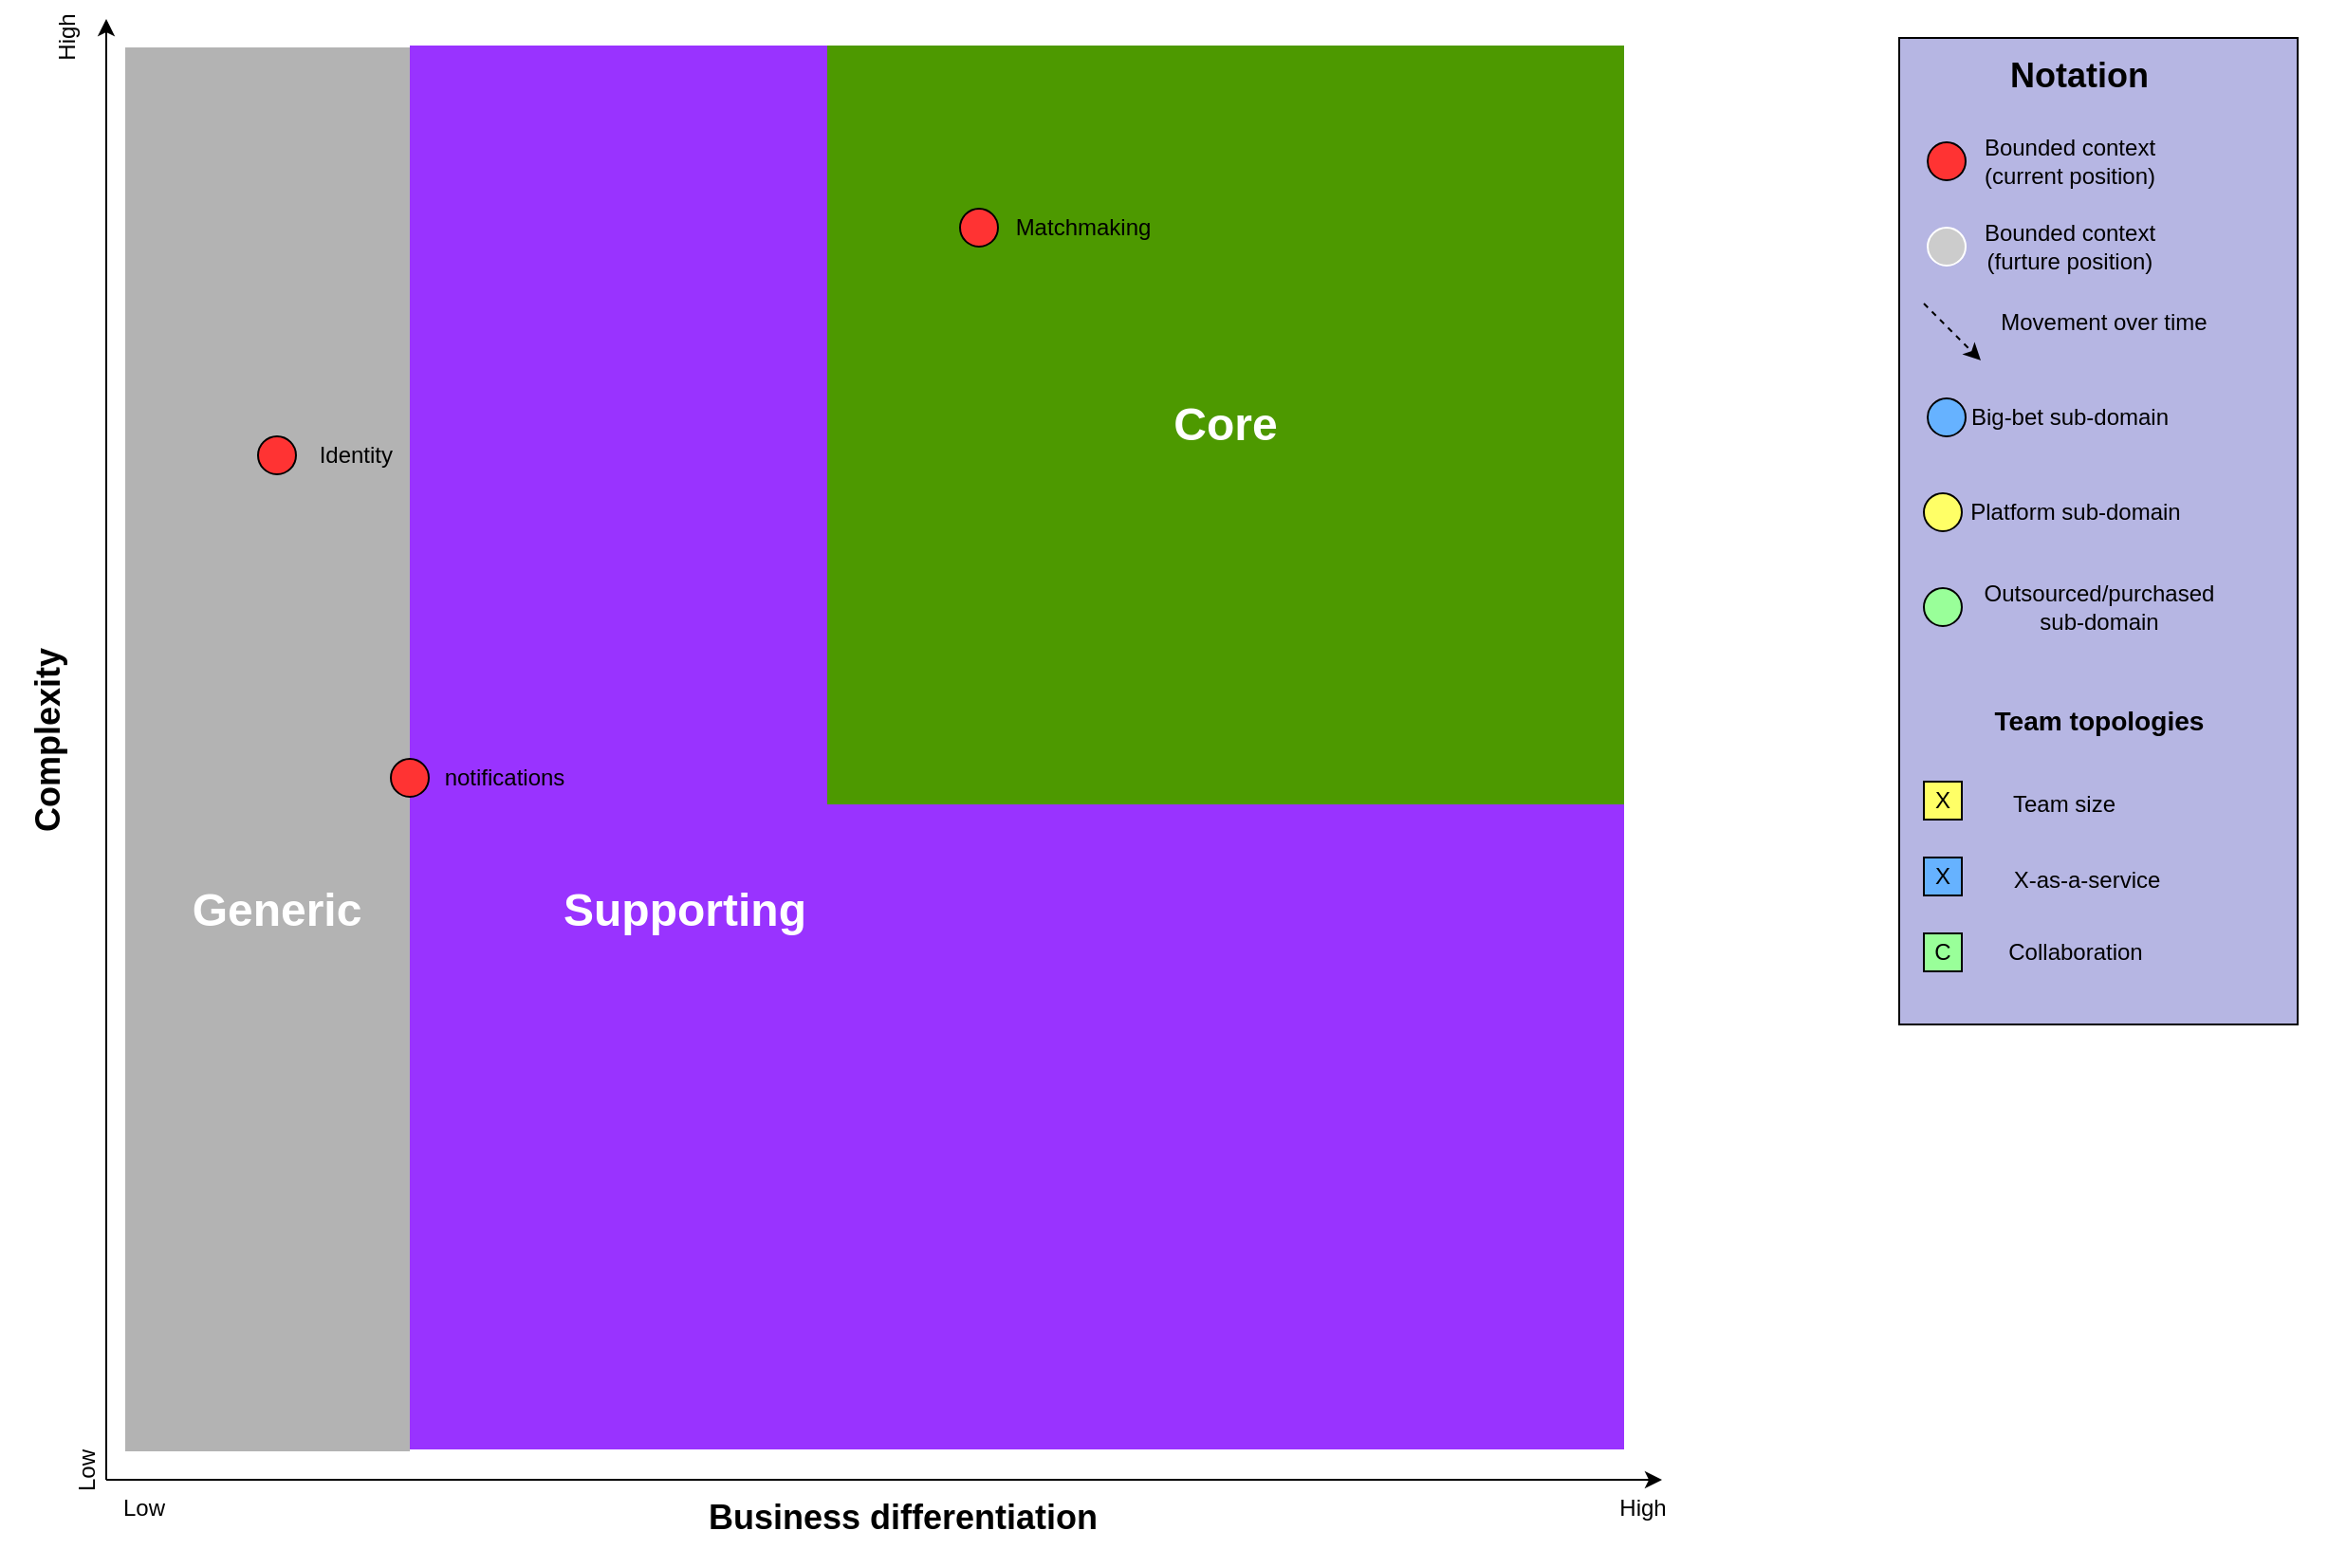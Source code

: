 <mxfile version="13.5.7" type="device"><diagram id="y_Ux036iL8ao2liGmcVH" name="core-domain-chart"><mxGraphModel dx="1489" dy="1121" grid="1" gridSize="10" guides="1" tooltips="1" connect="1" arrows="1" fold="1" page="1" pageScale="1" pageWidth="850" pageHeight="1100" math="0" shadow="0"><root><mxCell id="7POqw8fOx_1jlbIEAkON-0"/><mxCell id="7POqw8fOx_1jlbIEAkON-1" style="locked=1;" parent="7POqw8fOx_1jlbIEAkON-0"/><mxCell id="uENPYtC2MfaOTDSbOvwd-11" value="" style="group" parent="7POqw8fOx_1jlbIEAkON-1" vertex="1" connectable="0"><mxGeometry x="79.5" y="30" width="870.5" height="800" as="geometry"/></mxCell><mxCell id="uENPYtC2MfaOTDSbOvwd-5" value="" style="rounded=0;whiteSpace=wrap;html=1;fillColor=#9933FF;strokeColor=none;connectable=0;" parent="uENPYtC2MfaOTDSbOvwd-11" vertex="1"><mxGeometry x="200.5" y="14" width="220" height="740" as="geometry"/></mxCell><mxCell id="uENPYtC2MfaOTDSbOvwd-7" value="" style="rounded=0;whiteSpace=wrap;html=1;fillColor=#9933FF;strokeColor=none;connectable=0;" parent="uENPYtC2MfaOTDSbOvwd-11" vertex="1"><mxGeometry x="210.5" y="414" width="630" height="340" as="geometry"/></mxCell><mxCell id="uENPYtC2MfaOTDSbOvwd-0" value="" style="endArrow=classic;html=1;" parent="uENPYtC2MfaOTDSbOvwd-11" edge="1"><mxGeometry width="50" height="50" relative="1" as="geometry"><mxPoint x="40.5" y="770" as="sourcePoint"/><mxPoint x="40.5" as="targetPoint"/></mxGeometry></mxCell><mxCell id="uENPYtC2MfaOTDSbOvwd-1" value="&lt;h2&gt;Complexity&lt;/h2&gt;" style="text;html=1;strokeColor=none;fillColor=none;align=center;verticalAlign=middle;whiteSpace=wrap;rounded=0;rotation=-90;" parent="uENPYtC2MfaOTDSbOvwd-11" vertex="1"><mxGeometry x="-9.5" y="370" width="39" height="20" as="geometry"/></mxCell><mxCell id="uENPYtC2MfaOTDSbOvwd-2" value="" style="endArrow=classic;html=1;" parent="uENPYtC2MfaOTDSbOvwd-11" edge="1"><mxGeometry width="50" height="50" relative="1" as="geometry"><mxPoint x="40.5" y="770" as="sourcePoint"/><mxPoint x="860.5" y="770" as="targetPoint"/></mxGeometry></mxCell><mxCell id="uENPYtC2MfaOTDSbOvwd-4" value="&lt;h2&gt;Business differentiation&lt;/h2&gt;" style="text;html=1;strokeColor=none;fillColor=none;align=center;verticalAlign=middle;whiteSpace=wrap;rounded=0;" parent="uENPYtC2MfaOTDSbOvwd-11" vertex="1"><mxGeometry x="330.5" y="780" width="260" height="20" as="geometry"/></mxCell><mxCell id="uENPYtC2MfaOTDSbOvwd-6" value="&lt;h1&gt;&lt;font color=&quot;#ffffff&quot;&gt;Core&lt;/font&gt;&lt;/h1&gt;" style="rounded=0;whiteSpace=wrap;html=1;fillColor=#4D9900;strokeColor=none;connectable=0;" parent="uENPYtC2MfaOTDSbOvwd-11" vertex="1"><mxGeometry x="420.5" y="14" width="420" height="400" as="geometry"/></mxCell><mxCell id="uENPYtC2MfaOTDSbOvwd-8" value="" style="rounded=0;whiteSpace=wrap;html=1;fillColor=#B3B3B3;strokeColor=none;connectable=0;" parent="uENPYtC2MfaOTDSbOvwd-11" vertex="1"><mxGeometry x="50.5" y="15" width="150" height="740" as="geometry"/></mxCell><mxCell id="uENPYtC2MfaOTDSbOvwd-9" value="&lt;h1&gt;&lt;font color=&quot;#ffffff&quot;&gt;Supporting&lt;/font&gt;&lt;/h1&gt;" style="text;html=1;strokeColor=none;fillColor=none;align=center;verticalAlign=middle;whiteSpace=wrap;rounded=0;" parent="uENPYtC2MfaOTDSbOvwd-11" vertex="1"><mxGeometry x="325.5" y="460" width="40" height="20" as="geometry"/></mxCell><mxCell id="uENPYtC2MfaOTDSbOvwd-10" value="&lt;h1&gt;&lt;font color=&quot;#ffffff&quot;&gt;Generic&lt;/font&gt;&lt;/h1&gt;" style="text;html=1;strokeColor=none;fillColor=none;align=center;verticalAlign=middle;whiteSpace=wrap;rounded=0;" parent="uENPYtC2MfaOTDSbOvwd-11" vertex="1"><mxGeometry x="110.5" y="460" width="40" height="20" as="geometry"/></mxCell><mxCell id="rGnyAY1_3tPmR1fd7tcl-27" value="Low" style="text;html=1;strokeColor=none;fillColor=none;align=center;verticalAlign=middle;whiteSpace=wrap;rounded=0;rotation=-90;" parent="uENPYtC2MfaOTDSbOvwd-11" vertex="1"><mxGeometry x="10.5" y="755" width="40" height="20" as="geometry"/></mxCell><mxCell id="rGnyAY1_3tPmR1fd7tcl-28" value="High" style="text;html=1;strokeColor=none;fillColor=none;align=center;verticalAlign=middle;whiteSpace=wrap;rounded=0;rotation=-90;" parent="uENPYtC2MfaOTDSbOvwd-11" vertex="1"><mxGeometry width="40" height="20" as="geometry"/></mxCell><mxCell id="rGnyAY1_3tPmR1fd7tcl-29" value="Low" style="text;html=1;strokeColor=none;fillColor=none;align=center;verticalAlign=middle;whiteSpace=wrap;rounded=0;" parent="uENPYtC2MfaOTDSbOvwd-11" vertex="1"><mxGeometry x="40" y="775" width="40" height="20" as="geometry"/></mxCell><mxCell id="rGnyAY1_3tPmR1fd7tcl-30" value="High" style="text;html=1;strokeColor=none;fillColor=none;align=center;verticalAlign=middle;whiteSpace=wrap;rounded=0;" parent="uENPYtC2MfaOTDSbOvwd-11" vertex="1"><mxGeometry x="830.5" y="775" width="40" height="20" as="geometry"/></mxCell><mxCell id="gb_rX9cqDN27GrjKiAtr-1" value="" style="rounded=0;whiteSpace=wrap;html=1;fillColor=#B6B6E3;connectable=0;" vertex="1" parent="7POqw8fOx_1jlbIEAkON-1"><mxGeometry x="1065" y="40" width="210" height="520" as="geometry"/></mxCell><mxCell id="gb_rX9cqDN27GrjKiAtr-2" value="&lt;h2&gt;&lt;b&gt;Notation&lt;/b&gt;&lt;/h2&gt;" style="text;html=1;strokeColor=none;fillColor=none;align=center;verticalAlign=middle;whiteSpace=wrap;rounded=0;" vertex="1" parent="7POqw8fOx_1jlbIEAkON-1"><mxGeometry x="1140" y="50" width="40" height="20" as="geometry"/></mxCell><mxCell id="gb_rX9cqDN27GrjKiAtr-3" value="&lt;h3&gt;Team topologies&lt;/h3&gt;" style="text;html=1;strokeColor=none;fillColor=none;align=center;verticalAlign=middle;whiteSpace=wrap;rounded=0;" vertex="1" parent="7POqw8fOx_1jlbIEAkON-1"><mxGeometry x="1107.5" y="390" width="125" height="20" as="geometry"/></mxCell><mxCell id="uENPYtC2MfaOTDSbOvwd-12" value="Bounded contexts" style="" parent="7POqw8fOx_1jlbIEAkON-0"/><mxCell id="rGnyAY1_3tPmR1fd7tcl-4" value="" style="group" parent="uENPYtC2MfaOTDSbOvwd-12" vertex="1" connectable="0"><mxGeometry x="1080" y="95" width="210" height="570" as="geometry"/></mxCell><mxCell id="rGnyAY1_3tPmR1fd7tcl-16" value="" style="group" parent="rGnyAY1_3tPmR1fd7tcl-4" vertex="1" connectable="0"><mxGeometry width="210" height="570" as="geometry"/></mxCell><mxCell id="rGnyAY1_3tPmR1fd7tcl-0" value="" style="ellipse;whiteSpace=wrap;html=1;aspect=fixed;fillColor=#FF3333;" parent="rGnyAY1_3tPmR1fd7tcl-16" vertex="1"><mxGeometry width="20" height="20" as="geometry"/></mxCell><mxCell id="rGnyAY1_3tPmR1fd7tcl-1" value="Bounded context&lt;br&gt;(current position)" style="text;html=1;strokeColor=none;fillColor=none;align=center;verticalAlign=middle;whiteSpace=wrap;rounded=0;" parent="rGnyAY1_3tPmR1fd7tcl-16" vertex="1"><mxGeometry x="20" width="110" height="20" as="geometry"/></mxCell><mxCell id="rGnyAY1_3tPmR1fd7tcl-7" value="" style="group" parent="uENPYtC2MfaOTDSbOvwd-12" vertex="1" connectable="0"><mxGeometry x="570" y="130" width="130" height="20" as="geometry"/></mxCell><mxCell id="rGnyAY1_3tPmR1fd7tcl-8" value="" style="ellipse;whiteSpace=wrap;html=1;aspect=fixed;fillColor=#FF3333;" parent="rGnyAY1_3tPmR1fd7tcl-7" vertex="1"><mxGeometry width="20" height="20" as="geometry"/></mxCell><mxCell id="rGnyAY1_3tPmR1fd7tcl-9" value="Matchmaking&amp;nbsp; &amp;nbsp; &amp;nbsp;&amp;nbsp;" style="text;html=1;strokeColor=none;fillColor=none;align=center;verticalAlign=middle;whiteSpace=wrap;rounded=0;" parent="rGnyAY1_3tPmR1fd7tcl-7" vertex="1"><mxGeometry x="20" width="110" height="20" as="geometry"/></mxCell><mxCell id="rGnyAY1_3tPmR1fd7tcl-11" value="" style="group" parent="uENPYtC2MfaOTDSbOvwd-12" vertex="1" connectable="0"><mxGeometry x="200" y="250" width="130" height="20" as="geometry"/></mxCell><mxCell id="rGnyAY1_3tPmR1fd7tcl-12" value="" style="ellipse;whiteSpace=wrap;html=1;aspect=fixed;fillColor=#FF3333;" parent="rGnyAY1_3tPmR1fd7tcl-11" vertex="1"><mxGeometry width="20" height="20" as="geometry"/></mxCell><mxCell id="rGnyAY1_3tPmR1fd7tcl-13" value="Identity&amp;nbsp; &amp;nbsp; &amp;nbsp; &amp;nbsp; &amp;nbsp; &amp;nbsp; &amp;nbsp;&amp;nbsp;" style="text;html=1;strokeColor=none;fillColor=none;align=center;verticalAlign=middle;whiteSpace=wrap;rounded=0;" parent="rGnyAY1_3tPmR1fd7tcl-11" vertex="1"><mxGeometry x="20" width="110" height="20" as="geometry"/></mxCell><mxCell id="rGnyAY1_3tPmR1fd7tcl-17" value="" style="group" parent="uENPYtC2MfaOTDSbOvwd-12" vertex="1" connectable="0"><mxGeometry x="1080" y="140" width="130" height="20" as="geometry"/></mxCell><mxCell id="rGnyAY1_3tPmR1fd7tcl-18" value="" style="ellipse;whiteSpace=wrap;html=1;aspect=fixed;fillColor=#CCCCCC;strokeColor=#FFFFFF;" parent="rGnyAY1_3tPmR1fd7tcl-17" vertex="1"><mxGeometry width="20" height="20" as="geometry"/></mxCell><mxCell id="rGnyAY1_3tPmR1fd7tcl-19" value="Bounded context&lt;br&gt;(furture position)" style="text;html=1;strokeColor=none;fillColor=none;align=center;verticalAlign=middle;whiteSpace=wrap;rounded=0;" parent="rGnyAY1_3tPmR1fd7tcl-17" vertex="1"><mxGeometry x="20" width="110" height="20" as="geometry"/></mxCell><mxCell id="rGnyAY1_3tPmR1fd7tcl-22" value="" style="group" parent="uENPYtC2MfaOTDSbOvwd-12" vertex="1" connectable="0"><mxGeometry x="270" y="420" width="130" height="20" as="geometry"/></mxCell><mxCell id="rGnyAY1_3tPmR1fd7tcl-23" value="" style="group" parent="rGnyAY1_3tPmR1fd7tcl-22" vertex="1" connectable="0"><mxGeometry width="130" height="20" as="geometry"/></mxCell><mxCell id="rGnyAY1_3tPmR1fd7tcl-24" value="" style="ellipse;whiteSpace=wrap;html=1;aspect=fixed;fillColor=#FF3333;" parent="rGnyAY1_3tPmR1fd7tcl-23" vertex="1"><mxGeometry width="20" height="20" as="geometry"/></mxCell><mxCell id="rGnyAY1_3tPmR1fd7tcl-25" value="notifications&amp;nbsp; &amp;nbsp; &amp;nbsp; &amp;nbsp; &amp;nbsp;" style="text;html=1;strokeColor=none;fillColor=none;align=center;verticalAlign=middle;whiteSpace=wrap;rounded=0;" parent="rGnyAY1_3tPmR1fd7tcl-23" vertex="1"><mxGeometry x="20" width="110" height="20" as="geometry"/></mxCell><mxCell id="nYDZqwLP2YVh0ZIpUsSY-9" value="" style="group" parent="uENPYtC2MfaOTDSbOvwd-12" vertex="1" connectable="0"><mxGeometry x="1078" y="180" width="160" height="30" as="geometry"/></mxCell><mxCell id="nYDZqwLP2YVh0ZIpUsSY-7" value="" style="endArrow=classic;html=1;dashed=1;" parent="nYDZqwLP2YVh0ZIpUsSY-9" edge="1"><mxGeometry width="50" height="50" relative="1" as="geometry"><mxPoint as="sourcePoint"/><mxPoint x="30" y="30" as="targetPoint"/></mxGeometry></mxCell><mxCell id="nYDZqwLP2YVh0ZIpUsSY-8" value="Movement over time" style="text;html=1;strokeColor=none;fillColor=none;align=center;verticalAlign=middle;whiteSpace=wrap;rounded=0;" parent="nYDZqwLP2YVh0ZIpUsSY-9" vertex="1"><mxGeometry x="30" width="130" height="20" as="geometry"/></mxCell><mxCell id="nYDZqwLP2YVh0ZIpUsSY-10" value="" style="group" parent="uENPYtC2MfaOTDSbOvwd-12" vertex="1" connectable="0"><mxGeometry x="1080" y="230" width="130" height="20" as="geometry"/></mxCell><mxCell id="nYDZqwLP2YVh0ZIpUsSY-11" value="" style="group" parent="nYDZqwLP2YVh0ZIpUsSY-10" vertex="1" connectable="0"><mxGeometry width="130" height="20" as="geometry"/></mxCell><mxCell id="nYDZqwLP2YVh0ZIpUsSY-12" value="" style="ellipse;whiteSpace=wrap;html=1;aspect=fixed;fillColor=#66B2FF;" parent="nYDZqwLP2YVh0ZIpUsSY-11" vertex="1"><mxGeometry width="20" height="20" as="geometry"/></mxCell><mxCell id="nYDZqwLP2YVh0ZIpUsSY-13" value="Big-bet sub-domain" style="text;html=1;strokeColor=none;fillColor=none;align=center;verticalAlign=middle;whiteSpace=wrap;rounded=0;" parent="nYDZqwLP2YVh0ZIpUsSY-11" vertex="1"><mxGeometry x="20" width="110" height="20" as="geometry"/></mxCell><mxCell id="nYDZqwLP2YVh0ZIpUsSY-15" value="" style="group" parent="uENPYtC2MfaOTDSbOvwd-12" vertex="1" connectable="0"><mxGeometry x="1078" y="280" width="140" height="20" as="geometry"/></mxCell><mxCell id="nYDZqwLP2YVh0ZIpUsSY-16" value="" style="group" parent="nYDZqwLP2YVh0ZIpUsSY-15" vertex="1" connectable="0"><mxGeometry width="140" height="20" as="geometry"/></mxCell><mxCell id="nYDZqwLP2YVh0ZIpUsSY-17" value="" style="ellipse;whiteSpace=wrap;html=1;aspect=fixed;fillColor=#FFFF66;" parent="nYDZqwLP2YVh0ZIpUsSY-16" vertex="1"><mxGeometry width="20" height="20" as="geometry"/></mxCell><mxCell id="nYDZqwLP2YVh0ZIpUsSY-18" value="Platform sub-domain" style="text;html=1;strokeColor=none;fillColor=none;align=center;verticalAlign=middle;whiteSpace=wrap;rounded=0;" parent="nYDZqwLP2YVh0ZIpUsSY-16" vertex="1"><mxGeometry x="20" width="120" height="20" as="geometry"/></mxCell><mxCell id="nYDZqwLP2YVh0ZIpUsSY-21" value="" style="group" parent="uENPYtC2MfaOTDSbOvwd-12" vertex="1" connectable="0"><mxGeometry x="1078" y="330" width="160" height="20" as="geometry"/></mxCell><mxCell id="nYDZqwLP2YVh0ZIpUsSY-22" value="" style="group" parent="nYDZqwLP2YVh0ZIpUsSY-21" vertex="1" connectable="0"><mxGeometry width="160" height="20" as="geometry"/></mxCell><mxCell id="nYDZqwLP2YVh0ZIpUsSY-23" value="" style="ellipse;whiteSpace=wrap;html=1;aspect=fixed;fillColor=#99FF99;" parent="nYDZqwLP2YVh0ZIpUsSY-22" vertex="1"><mxGeometry width="20" height="20" as="geometry"/></mxCell><mxCell id="nYDZqwLP2YVh0ZIpUsSY-24" value="Outsourced/purchased sub-domain" style="text;html=1;strokeColor=none;fillColor=none;align=center;verticalAlign=middle;whiteSpace=wrap;rounded=0;" parent="nYDZqwLP2YVh0ZIpUsSY-22" vertex="1"><mxGeometry x="24.615" width="135.385" height="20" as="geometry"/></mxCell><mxCell id="gb_rX9cqDN27GrjKiAtr-4" value="X" style="whiteSpace=wrap;html=1;aspect=fixed;fillColor=#FFFF66;" vertex="1" parent="uENPYtC2MfaOTDSbOvwd-12"><mxGeometry x="1078" y="432" width="20" height="20" as="geometry"/></mxCell><mxCell id="gb_rX9cqDN27GrjKiAtr-6" value="X" style="whiteSpace=wrap;html=1;aspect=fixed;fillColor=#66B2FF;" vertex="1" parent="uENPYtC2MfaOTDSbOvwd-12"><mxGeometry x="1078" y="472" width="20" height="20" as="geometry"/></mxCell><mxCell id="gb_rX9cqDN27GrjKiAtr-7" value="C" style="whiteSpace=wrap;html=1;aspect=fixed;fillColor=#99FF99;" vertex="1" parent="uENPYtC2MfaOTDSbOvwd-12"><mxGeometry x="1078" y="512" width="20" height="20" as="geometry"/></mxCell><mxCell id="gb_rX9cqDN27GrjKiAtr-8" value="Team size" style="text;html=1;strokeColor=none;fillColor=none;align=center;verticalAlign=middle;whiteSpace=wrap;rounded=0;" vertex="1" parent="uENPYtC2MfaOTDSbOvwd-12"><mxGeometry x="1112" y="434" width="80" height="20" as="geometry"/></mxCell><mxCell id="gb_rX9cqDN27GrjKiAtr-9" value="X-as-a-service" style="text;html=1;strokeColor=none;fillColor=none;align=center;verticalAlign=middle;whiteSpace=wrap;rounded=0;" vertex="1" parent="uENPYtC2MfaOTDSbOvwd-12"><mxGeometry x="1118" y="474" width="92" height="20" as="geometry"/></mxCell><mxCell id="gb_rX9cqDN27GrjKiAtr-10" value="Collaboration" style="text;html=1;strokeColor=none;fillColor=none;align=center;verticalAlign=middle;whiteSpace=wrap;rounded=0;" vertex="1" parent="uENPYtC2MfaOTDSbOvwd-12"><mxGeometry x="1138" y="512" width="40" height="20" as="geometry"/></mxCell></root></mxGraphModel></diagram></mxfile>